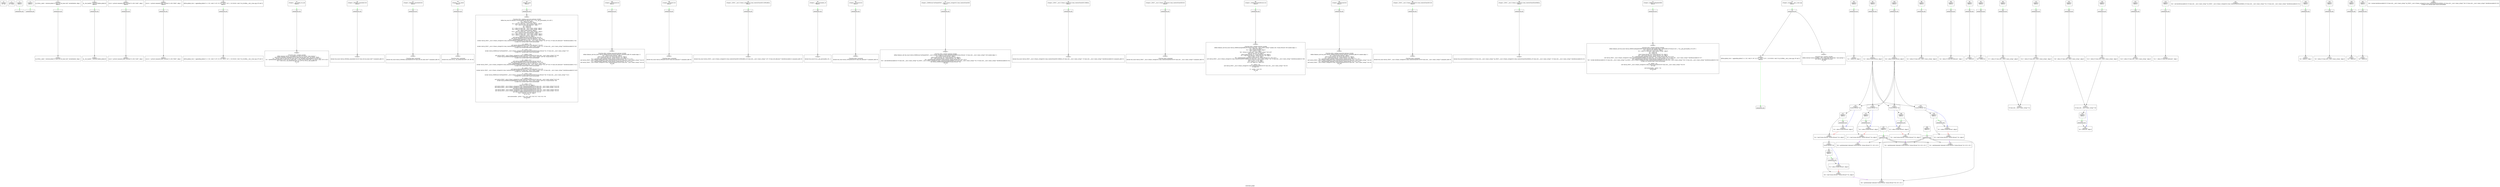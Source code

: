 digraph "constraint_graph" {
	label="constraint_graph";

	Node0x1e0f6b0 [shape=record,label="{0\n\<Empty\>\ni8* null\n\n}"];
	Node0x1e1d710 [shape=record,label="{1\n\<Empty\>\ni8* undef\n\n}"];
	Node0x1e24f50 [shape=record,label="{2\n\<Empty\>\nOffset:0\n\n}"];
	Node0x1e24f50 -> Node0x1e234b0[color=green];
	Node0x1e234b0 [shape=record,label="{3\nanonymous ptr\n}"];
	Node0x1e1e410 [shape=record,label="{4\n\<Empty\>\nOffset:0\n\n}"];
	Node0x1e1e410 -> Node0x1e25ee0[color=green];
	Node0x1e25ee0 [shape=record,label="{5\nanonymous ptr\n}"];
	Node0x1e194e0 [shape=record,label="{6\n\<Empty\>\n@_ZStL8__ioinit = internal global %\"class.std::ios_base::Init\" zeroinitializer, align 1\nOffset:0\n\n}"];
	Node0x1e194e0 -> Node0x1e1f390[color=green];
	Node0x1e1f390 [shape=record,label="{7\nanonymous ptr\n}"];
	Node0x1e1f390 -> Node0x1e0e620;
	Node0x1e0e620 [shape=record,label="{8\n\<Empty\>\n@_ZStL8__ioinit = internal global %\"class.std::ios_base::Init\" zeroinitializer, align 1\n\n}"];
	Node0x1e19690 [shape=record,label="{9\n\<Empty\>\n@__dso_handle = external hidden global i8\nOffset:0\n\n}"];
	Node0x1e19690 -> Node0x1e0e9f0[color=green];
	Node0x1e0e9f0 [shape=record,label="{10\nanonymous ptr\n}"];
	Node0x1e0e9f0 -> Node0x1e2c3e0;
	Node0x1e2c3e0 [shape=record,label="{11\n\<Empty\>\n@__dso_handle = external hidden global i8\n\n}"];
	Node0x1e1f550 [shape=record,label="{12\n\<Empty\>\n@.str = private unnamed_addr constant [2 x i8] c\"A\\00\", align 1\nOffset:0\n\n}"];
	Node0x1e1f550 -> Node0x1e2d9d0[color=green];
	Node0x1e2d9d0 [shape=record,label="{13\nanonymous ptr\n}"];
	Node0x1e2d9d0 -> Node0x1e2dfb0;
	Node0x1e2dfb0 [shape=record,label="{14\n\<Empty\>\n@.str = private unnamed_addr constant [2 x i8] c\"A\\00\", align 1\n\n}"];
	Node0x1e2e590 [shape=record,label="{15\n\<Empty\>\n@.str.1 = private unnamed_addr constant [2 x i8] c\"B\\00\", align 1\nOffset:0\n\n}"];
	Node0x1e2e590 -> Node0x1e2e740[color=green];
	Node0x1e2e740 [shape=record,label="{16\nanonymous ptr\n}"];
	Node0x1e2e740 -> Node0x1e2f9a0;
	Node0x1e2f9a0 [shape=record,label="{17\n\<Empty\>\n@.str.1 = private unnamed_addr constant [2 x i8] c\"B\\00\", align 1\n\n}"];
	Node0x1e2ff80 [shape=record,label="{18\n\<Empty\>\n@llvm.global_ctors = appending global [1 x \{ i32, void ()*, i8* \}] [\{ i32, void ()*, i8* \} \{ i32 65535, void ()* @_GLOBAL__sub_I_class.cpp, i8* null \}]\nOffset:0\n\n}"];
	Node0x1e2ff80 -> Node0x1e30130[color=green];
	Node0x1e30130 [shape=record,label="{19\nanonymous ptr\n}"];
	Node0x1e30130 -> Node0x1e30710;
	Node0x1e30710 [shape=record,label="{20\n\<Empty\>\n@llvm.global_ctors = appending global [1 x \{ i32, void ()*, i8* \}] [\{ i32, void ()*, i8* \} \{ i32 65535, void ()* @_GLOBAL__sub_I_class.cpp, i8* null \}]\n\n}"];
	Node0x1e30cf0 [shape=record,label="{21\n\<Empty\>__cxx_global_var_init\nOffset:0\n\n}"];
	Node0x1e30cf0 -> Node0x1e30ea0[color=green];
	Node0x1e30ea0 [shape=record,label="{22\nanonymous ptr\n}"];
	Node0x1e30ea0 -> Node0x1e31480;
	Node0x1e31480 [shape=record,label="{23\n\<Empty\>\n\n; Function Attrs: noinline uwtable\ndefine internal void @__cxx_global_var_init() #0 section \".text.startup\" \{\n  call void @_ZNSt8ios_base4InitC1Ev(%\"class.std::ios_base::Init\"* @_ZStL8__ioinit)\n  %1 = bitcast void (%\"class.std::ios_base::Init\"*)* @_ZNSt8ios_base4InitD1Ev to void (i8*)*\n  %2 = getelementptr inbounds %\"class.std::ios_base::Init\", %\"class.std::ios_base::Init\"* @_ZStL8__ioinit, i32 0, i32 0\n  %3 = call i32 @__cxa_atexit(void (i8*)* %1, i8* %2, i8* @__dso_handle) #3\n  ret void\n\}\n\n\n}"];
	Node0x1e31a60 [shape=record,label="{24\n\<Empty\>_ZNSt8ios_base4InitC1Ev\nOffset:0\n\n}"];
	Node0x1e31a60 -> Node0x1e31c10[color=green];
	Node0x1e31c10 [shape=record,label="{25\nanonymous ptr\n}"];
	Node0x1e31c10 -> Node0x1e321f0;
	Node0x1e321f0 [shape=record,label="{26\n\<Empty\>\n\ndeclare dso_local void @_ZNSt8ios_base4InitC1Ev(%\"class.std::ios_base::Init\"*) unnamed_addr #1\n\n\n}"];
	Node0x1e327d0 [shape=record,label="{27\n\<Empty\>_ZNSt8ios_base4InitD1Ev\nOffset:0\n\n}"];
	Node0x1e327d0 -> Node0x1e32980[color=green];
	Node0x1e32980 [shape=record,label="{28\nanonymous ptr\n}"];
	Node0x1e32980 -> Node0x1e32f60;
	Node0x1e32f60 [shape=record,label="{29\n\<Empty\>\n\n; Function Attrs: nounwind\ndeclare dso_local void @_ZNSt8ios_base4InitD1Ev(%\"class.std::ios_base::Init\"*) unnamed_addr #2\n\n\n}"];
	Node0x1e33540 [shape=record,label="{30\n\<Empty\>__cxa_atexit\nOffset:0\n\n}"];
	Node0x1e33540 -> Node0x1e336f0[color=green];
	Node0x1e336f0 [shape=record,label="{31\nanonymous ptr\n}"];
	Node0x1e336f0 -> Node0x1e33f70;
	Node0x1e33f70 [shape=record,label="{32\n\<Empty\>\n\n; Function Attrs: nounwind\ndeclare dso_local i32 @__cxa_atexit(void (i8*)*, i8*, i8*) #3\n\n\n}"];
	Node0x1e2b5d0 [shape=record,label="{33\n\<Empty\>main\nOffset:0\n\n}"];
	Node0x1e2b5d0 -> Node0x1e2b780[color=green];
	Node0x1e2b780 [shape=record,label="{34\nanonymous ptr\n}"];
	Node0x1e2b780 -> Node0x1e36a40;
	Node0x1e36a40 [shape=record,label="{35\n\<Empty\>\n\n; Function Attrs: noinline norecurse optnone uwtable\ndefine dso_local i32 @main() #4 personality i8* bitcast (i32 (...)* @__gxx_personality_v0 to i8*) \{\n  %1 = alloca i32, align 4\n  %2 = alloca %class.Person, align 8\n  %3 = alloca %\"class.std::__cxx11::basic_string\", align 8\n  %4 = alloca %\"class.std::allocator\", align 1\n  %5 = alloca i8*\n  %6 = alloca i32\n  %7 = alloca %\"class.std::__cxx11::basic_string\", align 8\n  %8 = alloca %\"class.std::__cxx11::basic_string\", align 8\n  %9 = alloca %class.Person, align 8\n  %10 = alloca %\"class.std::__cxx11::basic_string\", align 8\n  %11 = alloca %\"class.std::allocator\", align 1\n  %12 = alloca %\"class.std::__cxx11::basic_string\", align 8\n  %13 = alloca %\"class.std::__cxx11::basic_string\", align 8\n  store i32 0, i32* %1, align 4\n  call void @_ZN6PersonC2Ev(%class.Person* %2) #3\n  call void @_ZNSaIcEC1Ev(%\"class.std::allocator\"* %4) #3\n  %14 = getelementptr inbounds [2 x i8], [2 x i8]* @.str, i64 0, i64 0\n  invoke void @_ZNSt7__cxx1112basic_stringIcSt11char_traitsIcESaIcEEC1EPKcRKS3_(%\"class.std::__cxx11::basic_string\"* %3, i8* %14, %\"class.std::allocator\"* dereferenceable(1) %4)\n          to label %15 unwind label %aser.unreachable\n\n15:                                               ; preds = %0\n  call void @_ZNSaIcED1Ev(%\"class.std::allocator\"* %4) #3\n  invoke void @_ZNSt7__cxx1112basic_stringIcSt11char_traitsIcESaIcEEC1ERKS4_(%\"class.std::__cxx11::basic_string\"* %7, %\"class.std::__cxx11::basic_string\"* dereferenceable(32) %3)\n          to label %16 unwind label %aser.unreachable\n\n16:                                               ; preds = %15\n  invoke void @_ZN6Person7setNameENSt7__cxx1112basic_stringIcSt11char_traitsIcESaIcEEE(%class.Person* %2, %\"class.std::__cxx11::basic_string\"* %7)\n          to label %17 unwind label %aser.unreachable\n\n17:                                               ; preds = %16\n  call void @_ZNSt7__cxx1112basic_stringIcSt11char_traitsIcESaIcEED1Ev(%\"class.std::__cxx11::basic_string\"* %7) #3\n  invoke void @_ZN6Person5getIDB5cxx11Ev(%\"class.std::__cxx11::basic_string\"* sret %8, %class.Person* %2)\n          to label %18 unwind label %aser.unreachable\n\n18:                                               ; preds = %17\n  call void @_ZN6PersonC2Ev(%class.Person* %9) #3\n  call void @_ZNSaIcEC1Ev(%\"class.std::allocator\"* %11) #3\n  %19 = getelementptr inbounds [2 x i8], [2 x i8]* @.str.1, i64 0, i64 0\n  invoke void @_ZNSt7__cxx1112basic_stringIcSt11char_traitsIcESaIcEEC1EPKcRKS3_(%\"class.std::__cxx11::basic_string\"* %10, i8* %19, %\"class.std::allocator\"* dereferenceable(1) %11)\n          to label %20 unwind label %aser.unreachable\n\n20:                                               ; preds = %18\n  call void @_ZNSaIcED1Ev(%\"class.std::allocator\"* %11) #3\n  invoke void @_ZNSt7__cxx1112basic_stringIcSt11char_traitsIcESaIcEEC1ERKS4_(%\"class.std::__cxx11::basic_string\"* %12, %\"class.std::__cxx11::basic_string\"* dereferenceable(32) %10)\n          to label %21 unwind label %aser.unreachable\n\n21:                                               ; preds = %20\n  invoke void @_ZN6Person7setNameENSt7__cxx1112basic_stringIcSt11char_traitsIcESaIcEEE(%class.Person* %9, %\"class.std::__cxx11::basic_string\"* %12)\n          to label %22 unwind label %aser.unreachable\n\n22:                                               ; preds = %21\n  call void @_ZNSt7__cxx1112basic_stringIcSt11char_traitsIcESaIcEED1Ev(%\"class.std::__cxx11::basic_string\"* %12) #3\n  invoke void @_ZN6Person5getIDB5cxx11Ev(%\"class.std::__cxx11::basic_string\"* sret %13, %class.Person* %9)\n          to label %23 unwind label %aser.unreachable\n\n23:                                               ; preds = %22\n  store i32 0, i32* %1, align 4\n  call void @_ZNSt7__cxx1112basic_stringIcSt11char_traitsIcESaIcEED1Ev(%\"class.std::__cxx11::basic_string\"* %13) #3\n  call void @_ZNSt7__cxx1112basic_stringIcSt11char_traitsIcESaIcEED1Ev(%\"class.std::__cxx11::basic_string\"* %10) #3\n  call void @_ZN6PersonD2Ev(%class.Person* %9) #3\n  call void @_ZNSt7__cxx1112basic_stringIcSt11char_traitsIcESaIcEED1Ev(%\"class.std::__cxx11::basic_string\"* %8) #3\n  call void @_ZNSt7__cxx1112basic_stringIcSt11char_traitsIcESaIcEED1Ev(%\"class.std::__cxx11::basic_string\"* %3) #3\n  call void @_ZN6PersonD2Ev(%class.Person* %2) #3\n  %24 = load i32, i32* %1, align 4\n  ret i32 %24\n\naser.unreachable:                                 ; preds = %22, %21, %20, %18, %17, %16, %15, %0\n  unreachable\n\}\n\n\n}"];
	Node0x1e37020 [shape=record,label="{36\n\<Empty\>_ZN6PersonC2Ev\nOffset:0\n\n}"];
	Node0x1e37020 -> Node0x1e371d0[color=green];
	Node0x1e371d0 [shape=record,label="{37\nanonymous ptr\n}"];
	Node0x1e371d0 -> Node0x1e377b0;
	Node0x1e377b0 [shape=record,label="{38\n\<Empty\>\n\n; Function Attrs: noinline nounwind optnone uwtable\ndefine linkonce_odr dso_local void @_ZN6PersonC2Ev(%class.Person*) unnamed_addr #5 comdat align 2 \{\n  %2 = alloca %class.Person*, align 8\n  store %class.Person* %0, %class.Person** %2, align 8\n  %3 = load %class.Person*, %class.Person** %2, align 8\n  %4 = getelementptr inbounds %class.Person, %class.Person* %3, i32 0, i32 0\n  call void @_ZNSt7__cxx1112basic_stringIcSt11char_traitsIcESaIcEEC1Ev(%\"class.std::__cxx11::basic_string\"* %4) #3\n  %5 = getelementptr inbounds %class.Person, %class.Person* %3, i32 0, i32 1\n  call void @_ZNSt7__cxx1112basic_stringIcSt11char_traitsIcESaIcEEC1Ev(%\"class.std::__cxx11::basic_string\"* %5) #3\n  ret void\n\}\n\n\n}"];
	Node0x1e37d90 [shape=record,label="{39\n\<Empty\>_ZNSaIcEC1Ev\nOffset:0\n\n}"];
	Node0x1e37d90 -> Node0x1e37f40[color=green];
	Node0x1e37f40 [shape=record,label="{40\nanonymous ptr\n}"];
	Node0x1e37f40 -> Node0x1e38520;
	Node0x1e38520 [shape=record,label="{41\n\<Empty\>\n\n; Function Attrs: nounwind\ndeclare dso_local void @_ZNSaIcEC1Ev(%\"class.std::allocator\"*) unnamed_addr #2\n\n\n}"];
	Node0x1e38b00 [shape=record,label="{42\n\<Empty\>_ZNSt7__cxx1112basic_stringIcSt11char_traitsIcESaIcEEC1EPKcRKS3_\nOffset:0\n\n}"];
	Node0x1e38b00 -> Node0x1e38cb0[color=green];
	Node0x1e38cb0 [shape=record,label="{43\nanonymous ptr\n}"];
	Node0x1e38cb0 -> Node0x1e39290;
	Node0x1e39290 [shape=record,label="{44\n\<Empty\>\n\ndeclare dso_local void @_ZNSt7__cxx1112basic_stringIcSt11char_traitsIcESaIcEEC1EPKcRKS3_(%\"class.std::__cxx11::basic_string\"*, i8*, %\"class.std::allocator\"* dereferenceable(1)) unnamed_addr #1\n\n\n}"];
	Node0x1e39870 [shape=record,label="{45\n\<Empty\>__gxx_personality_v0\nOffset:0\n\n}"];
	Node0x1e39870 -> Node0x1e39a20[color=green];
	Node0x1e39a20 [shape=record,label="{46\nanonymous ptr\n}"];
	Node0x1e39a20 -> Node0x1e3a000;
	Node0x1e3a000 [shape=record,label="{47\n\<Empty\>\n\ndeclare dso_local i32 @__gxx_personality_v0(...)\n\n\n}"];
	Node0x1e3a5e0 [shape=record,label="{48\n\<Empty\>_ZNSaIcED1Ev\nOffset:0\n\n}"];
	Node0x1e3a5e0 -> Node0x1e3a790[color=green];
	Node0x1e3a790 [shape=record,label="{49\nanonymous ptr\n}"];
	Node0x1e3a790 -> Node0x1e3ad70;
	Node0x1e3ad70 [shape=record,label="{50\n\<Empty\>\n\n; Function Attrs: nounwind\ndeclare dso_local void @_ZNSaIcED1Ev(%\"class.std::allocator\"*) unnamed_addr #2\n\n\n}"];
	Node0x1e3b350 [shape=record,label="{51\n\<Empty\>_ZN6Person7setNameENSt7__cxx1112basic_stringIcSt11char_traitsIcESaIcEEE\nOffset:0\n\n}"];
	Node0x1e3b350 -> Node0x1e3b500[color=green];
	Node0x1e3b500 [shape=record,label="{52\nanonymous ptr\n}"];
	Node0x1e3b500 -> Node0x1e3bae0;
	Node0x1e3bae0 [shape=record,label="{53\n\<Empty\>\n\n; Function Attrs: noinline optnone uwtable\ndefine linkonce_odr dso_local void @_ZN6Person7setNameENSt7__cxx1112basic_stringIcSt11char_traitsIcESaIcEEE(%class.Person*, %\"class.std::__cxx11::basic_string\"*) #6 comdat align 2 \{\n  %3 = alloca %class.Person*, align 8\n  store %class.Person* %0, %class.Person** %3, align 8\n  %4 = load %class.Person*, %class.Person** %3, align 8\n  %5 = getelementptr inbounds %class.Person, %class.Person* %4, i32 0, i32 0\n  %6 = call dereferenceable(32) %\"class.std::__cxx11::basic_string\"* @_ZNSt7__cxx1112basic_stringIcSt11char_traitsIcESaIcEEaSERKS4_(%\"class.std::__cxx11::basic_string\"* %5, %\"class.std::__cxx11::basic_string\"* dereferenceable(32) %1)\n  call void @_ZN6Person8updateIDEv(%class.Person* %4)\n  ret void\n\}\n\n\n}"];
	Node0x1e3c0c0 [shape=record,label="{54\n\<Empty\>_ZNSt7__cxx1112basic_stringIcSt11char_traitsIcESaIcEEC1ERKS4_\nOffset:0\n\n}"];
	Node0x1e3c0c0 -> Node0x1e3c270[color=green];
	Node0x1e3c270 [shape=record,label="{55\nanonymous ptr\n}"];
	Node0x1e3c270 -> Node0x1e3caf0;
	Node0x1e3caf0 [shape=record,label="{56\n\<Empty\>\n\ndeclare dso_local void @_ZNSt7__cxx1112basic_stringIcSt11char_traitsIcESaIcEEC1ERKS4_(%\"class.std::__cxx11::basic_string\"*, %\"class.std::__cxx11::basic_string\"* dereferenceable(32)) unnamed_addr #1\n\n\n}"];
	Node0x1e3d0d0 [shape=record,label="{57\n\<Empty\>_ZNSt7__cxx1112basic_stringIcSt11char_traitsIcESaIcEED1Ev\nOffset:0\n\n}"];
	Node0x1e3d0d0 -> Node0x1e3d280[color=green];
	Node0x1e3d280 [shape=record,label="{58\nanonymous ptr\n}"];
	Node0x1e3d280 -> Node0x1e3db00;
	Node0x1e3db00 [shape=record,label="{59\n\<Empty\>\n\n; Function Attrs: nounwind\ndeclare dso_local void @_ZNSt7__cxx1112basic_stringIcSt11char_traitsIcESaIcEED1Ev(%\"class.std::__cxx11::basic_string\"*) unnamed_addr #2\n\n\n}"];
	Node0x1e3e0e0 [shape=record,label="{60\n\<Empty\>_ZN6Person5getIDB5cxx11Ev\nOffset:0\n\n}"];
	Node0x1e3e0e0 -> Node0x1e3e290[color=green];
	Node0x1e3e290 [shape=record,label="{61\nanonymous ptr\n}"];
	Node0x1e3e290 -> Node0x1e3eb10;
	Node0x1e3eb10 [shape=record,label="{62\n\<Empty\>\n\n; Function Attrs: noinline optnone uwtable\ndefine linkonce_odr dso_local void @_ZN6Person5getIDB5cxx11Ev(%\"class.std::__cxx11::basic_string\"* noalias sret, %class.Person*) #6 comdat align 2 \{\n  %3 = alloca i8*, align 8\n  %4 = alloca %class.Person*, align 8\n  %5 = alloca i1, align 1\n  %6 = bitcast %\"class.std::__cxx11::basic_string\"* %0 to i8*\n  store i8* %6, i8** %3, align 8\n  store %class.Person* %1, %class.Person** %4, align 8\n  %7 = load %class.Person*, %class.Person** %4, align 8\n  store i1 false, i1* %5, align 1\n  %8 = getelementptr inbounds %class.Person, %class.Person* %7, i32 0, i32 1\n  call void @_ZNSt7__cxx1112basic_stringIcSt11char_traitsIcESaIcEEC1ERKS4_(%\"class.std::__cxx11::basic_string\"* %0, %\"class.std::__cxx11::basic_string\"* dereferenceable(32) %8)\n  store i1 true, i1* %5, align 1\n  %9 = load i1, i1* %5, align 1\n  br i1 %9, label %11, label %10\n\n10:                                               ; preds = %2\n  call void @_ZNSt7__cxx1112basic_stringIcSt11char_traitsIcESaIcEED1Ev(%\"class.std::__cxx11::basic_string\"* %0) #3\n  br label %11\n\n11:                                               ; preds = %10, %2\n  ret void\n\}\n\n\n}"];
	Node0x1e3f0f0 [shape=record,label="{63\n\<Empty\>_ZN6PersonD2Ev\nOffset:0\n\n}"];
	Node0x1e3f0f0 -> Node0x1e3f2a0[color=green];
	Node0x1e3f2a0 [shape=record,label="{64\nanonymous ptr\n}"];
	Node0x1e3f2a0 -> Node0x1e19c60;
	Node0x1e19c60 [shape=record,label="{65\n\<Empty\>\n\n; Function Attrs: noinline nounwind optnone uwtable\ndefine linkonce_odr dso_local void @_ZN6PersonD2Ev(%class.Person*) unnamed_addr #5 comdat align 2 \{\n  %2 = alloca %class.Person*, align 8\n  store %class.Person* %0, %class.Person** %2, align 8\n  %3 = load %class.Person*, %class.Person** %2, align 8\n  %4 = getelementptr inbounds %class.Person, %class.Person* %3, i32 0, i32 1\n  call void @_ZNSt7__cxx1112basic_stringIcSt11char_traitsIcESaIcEED1Ev(%\"class.std::__cxx11::basic_string\"* %4) #3\n  %5 = getelementptr inbounds %class.Person, %class.Person* %3, i32 0, i32 0\n  call void @_ZNSt7__cxx1112basic_stringIcSt11char_traitsIcESaIcEED1Ev(%\"class.std::__cxx11::basic_string\"* %5) #3\n  ret void\n\}\n\n\n}"];
	Node0x1e3d860 [shape=record,label="{66\n\<Empty\>_ZNSt7__cxx1112basic_stringIcSt11char_traitsIcESaIcEEC1Ev\nOffset:0\n\n}"];
	Node0x1e3d860 -> Node0x1e3e870[color=green];
	Node0x1e3e870 [shape=record,label="{67\nanonymous ptr\n}"];
	Node0x1e3e870 -> Node0x1e34790;
	Node0x1e34790 [shape=record,label="{68\n\<Empty\>\n\n; Function Attrs: nounwind\ndeclare dso_local void @_ZNSt7__cxx1112basic_stringIcSt11char_traitsIcESaIcEEC1Ev(%\"class.std::__cxx11::basic_string\"*) unnamed_addr #2\n\n\n}"];
	Node0x1e2f130 [shape=record,label="{69\n\<Empty\>_ZNSt7__cxx1112basic_stringIcSt11char_traitsIcESaIcEEaSERKS4_\nOffset:0\n\n}"];
	Node0x1e2f130 -> Node0x1e2f2e0[color=green];
	Node0x1e2f2e0 [shape=record,label="{70\nanonymous ptr\n}"];
	Node0x1e2f2e0 -> Node0x1e35ff0;
	Node0x1e35ff0 [shape=record,label="{71\n\<Empty\>\n\ndeclare dso_local dereferenceable(32) %\"class.std::__cxx11::basic_string\"* @_ZNSt7__cxx1112basic_stringIcSt11char_traitsIcESaIcEEaSERKS4_(%\"class.std::__cxx11::basic_string\"*, %\"class.std::__cxx11::basic_string\"* dereferenceable(32)) #1\n\n\n}"];
	Node0x1e365d0 [shape=record,label="{72\n\<Empty\>_ZN6Person8updateIDEv\nOffset:0\n\n}"];
	Node0x1e365d0 -> Node0x1e34950[color=green];
	Node0x1e34950 [shape=record,label="{73\nanonymous ptr\n}"];
	Node0x1e34950 -> Node0x1e43fb0;
	Node0x1e43fb0 [shape=record,label="{74\n\<Empty\>\n\n; Function Attrs: noinline optnone uwtable\ndefine linkonce_odr dso_local void @_ZN6Person8updateIDEv(%class.Person*) #6 comdat align 2 personality i8* bitcast (i32 (...)* @__gxx_personality_v0 to i8*) \{\n  %2 = alloca %class.Person*, align 8\n  %3 = alloca %\"class.std::__cxx11::basic_string\", align 8\n  %4 = alloca i8*\n  %5 = alloca i32\n  store %class.Person* %0, %class.Person** %2, align 8\n  %6 = load %class.Person*, %class.Person** %2, align 8\n  %7 = getelementptr inbounds %class.Person, %class.Person* %6, i32 0, i32 0\n  call void @_ZNSt7__cxx1112basic_stringIcSt11char_traitsIcESaIcEEC1ERKS4_(%\"class.std::__cxx11::basic_string\"* %3, %\"class.std::__cxx11::basic_string\"* dereferenceable(32) %7)\n  %8 = getelementptr inbounds %class.Person, %class.Person* %6, i32 0, i32 1\n  %9 = invoke dereferenceable(32) %\"class.std::__cxx11::basic_string\"* @_ZNSt7__cxx1112basic_stringIcSt11char_traitsIcESaIcEEaSERKS4_(%\"class.std::__cxx11::basic_string\"* %8, %\"class.std::__cxx11::basic_string\"* dereferenceable(32) %3)\n          to label %10 unwind label %aser.unreachable\n\n10:                                               ; preds = %1\n  call void @_ZNSt7__cxx1112basic_stringIcSt11char_traitsIcESaIcEED1Ev(%\"class.std::__cxx11::basic_string\"* %3) #3\n  ret void\n\naser.unreachable:                                 ; preds = %1\n  unreachable\n\}\n\n\n}"];
	Node0x1e44590 [shape=record,label="{75\n\<Empty\>_GLOBAL__sub_I_class.cpp\nOffset:0\n\n}"];
	Node0x1e44590 -> Node0x1e44740[color=green];
	Node0x1e44740 [shape=record,label="{76\nanonymous ptr\n}"];
	Node0x1e44740 -> Node0x1e45300;
	Node0x1e44740 -> Node0x1e44d20;
	Node0x1e44d20 [shape=record,label="{77\n\<Empty\>\n\n; Function Attrs: noinline uwtable\ndefine internal void @_GLOBAL__sub_I_class.cpp() #0 section \".text.startup\" \{\n  call void @__cxx_global_var_init()\n  ret void\n\}\n\n\n}"];
	Node0x1e45300 [shape=record,label="{78\n\<Empty\>\n@llvm.global_ctors = appending global [1 x \{ i32, void ()*, i8* \}] [\{ i32, void ()*, i8* \} \{ i32 65535, void ()* @_GLOBAL__sub_I_class.cpp, i8* null \}]\nOffset:8\n\n}"];
	Node0x1e45300 -> Node0x1e454b0[color=green];
	Node0x1e454b0 [shape=record,label="{79\nanonymous ptr\n}"];
	Node0x1e462b0 [shape=record,label="{80\n\<Empty\>\nOffset:0\n\n}"];
	Node0x1e462b0 -> Node0x1e46460[color=green];
	Node0x1e46460 [shape=record,label="{81\nanonymous ptr\n}"];
	Node0x1e46460 -> Node0x1e46a40;
	Node0x1e46a40 [shape=record,label="{82\n\<Empty\>\n  %1 = alloca i32, align 4\n\n}"];
	Node0x1e47020 [shape=record,label="{83\n\<Empty\>\nOffset:0\n\n}"];
	Node0x1e47020 -> Node0x1e471d0[color=green];
	Node0x1e471d0 [shape=record,label="{84\nanonymous ptr\n}"];
	Node0x1e471d0 -> Node0x1e47a50;
	Node0x1e47a50 [shape=record,label="{85\n\<Empty\>\n  %2 = alloca %class.Person, align 8\n\n}"];
	Node0x1e47a50 -> Node0x1e55aa0;
	Node0x1e47a50 -> Node0x1e3fb10;
	Node0x1e47a50 -> Node0x1e534d0;
	Node0x1e47a50 -> Node0x1e601b0;
	Node0x1e48030 [shape=record,label="{86\n\<Empty\>\nOffset:0\n\n}"];
	Node0x1e48030 -> Node0x1e481e0[color=green];
	Node0x1e481e0 [shape=record,label="{87\nanonymous ptr\n}"];
	Node0x1e481e0 -> Node0x1e48a60;
	Node0x1e48a60 [shape=record,label="{88\n\<Empty\>\n  %3 = alloca %\"class.std::__cxx11::basic_string\", align 8\n\n}"];
	Node0x1e49040 [shape=record,label="{89\n\<Empty\>\nOffset:0\n\n}"];
	Node0x1e49040 -> Node0x1e491f0[color=green];
	Node0x1e491f0 [shape=record,label="{90\nanonymous ptr\n}"];
	Node0x1e491f0 -> Node0x1e49c50;
	Node0x1e49c50 [shape=record,label="{91\n\<Empty\>\n  %4 = alloca %\"class.std::allocator\", align 1\n\n}"];
	Node0x1e4a230 [shape=record,label="{92\n\<Empty\>\nOffset:0\n\n}"];
	Node0x1e4a230 -> Node0x1e4a3e0[color=green];
	Node0x1e4a3e0 [shape=record,label="{93\nanonymous ptr\n}"];
	Node0x1e4a3e0 -> Node0x1e4ac60;
	Node0x1e4ac60 [shape=record,label="{94\n\<Empty\>\n  %5 = alloca i8*\n\n}"];
	Node0x1e4b240 [shape=record,label="{95\n\<Empty\>\nOffset:0\n\n}"];
	Node0x1e4b240 -> Node0x1e4b3f0[color=green];
	Node0x1e4b3f0 [shape=record,label="{96\nanonymous ptr\n}"];
	Node0x1e4b3f0 -> Node0x1e4bc70;
	Node0x1e4bc70 [shape=record,label="{97\n\<Empty\>\n  %6 = alloca i32\n\n}"];
	Node0x1e4c250 [shape=record,label="{98\n\<Empty\>\nOffset:0\n\n}"];
	Node0x1e4c250 -> Node0x1e4c400[color=green];
	Node0x1e4c400 [shape=record,label="{99\nanonymous ptr\n}"];
	Node0x1e4c400 -> Node0x1e4cc80;
	Node0x1e4cc80 [shape=record,label="{100\n\<Empty\>\n  %7 = alloca %\"class.std::__cxx11::basic_string\", align 8\n\n}"];
	Node0x1e4cc80 -> Node0x1e55c60;
	Node0x1e4d260 [shape=record,label="{101\n\<Empty\>\nOffset:0\n\n}"];
	Node0x1e4d260 -> Node0x1e4d410[color=green];
	Node0x1e4d410 [shape=record,label="{102\nanonymous ptr\n}"];
	Node0x1e4d410 -> Node0x1e4dc90;
	Node0x1e4dc90 [shape=record,label="{103\n\<Empty\>\n  %8 = alloca %\"class.std::__cxx11::basic_string\", align 8\n\n}"];
	Node0x1e4dc90 -> Node0x1e3f920;
	Node0x1e4e270 [shape=record,label="{104\n\<Empty\>\nOffset:0\n\n}"];
	Node0x1e4e270 -> Node0x1e4e420[color=green];
	Node0x1e4e420 [shape=record,label="{105\nanonymous ptr\n}"];
	Node0x1e4e420 -> Node0x1e4eca0;
	Node0x1e4eca0 [shape=record,label="{106\n\<Empty\>\n  %9 = alloca %class.Person, align 8\n\n}"];
	Node0x1e4eca0 -> Node0x1e55aa0;
	Node0x1e4eca0 -> Node0x1e3fb10;
	Node0x1e4eca0 -> Node0x1e534d0;
	Node0x1e4eca0 -> Node0x1e601b0;
	Node0x1e4f280 [shape=record,label="{107\n\<Empty\>\nOffset:0\n\n}"];
	Node0x1e4f280 -> Node0x1e4f430[color=green];
	Node0x1e4f430 [shape=record,label="{108\nanonymous ptr\n}"];
	Node0x1e4f430 -> Node0x1e4fcb0;
	Node0x1e4fcb0 [shape=record,label="{109\n\<Empty\>\n  %10 = alloca %\"class.std::__cxx11::basic_string\", align 8\n\n}"];
	Node0x1e50290 [shape=record,label="{110\n\<Empty\>\nOffset:0\n\n}"];
	Node0x1e50290 -> Node0x1e50440[color=green];
	Node0x1e50440 [shape=record,label="{111\nanonymous ptr\n}"];
	Node0x1e50440 -> Node0x1e50cc0;
	Node0x1e50cc0 [shape=record,label="{112\n\<Empty\>\n  %11 = alloca %\"class.std::allocator\", align 1\n\n}"];
	Node0x1e512a0 [shape=record,label="{113\n\<Empty\>\nOffset:0\n\n}"];
	Node0x1e512a0 -> Node0x1e51450[color=green];
	Node0x1e51450 [shape=record,label="{114\nanonymous ptr\n}"];
	Node0x1e51450 -> Node0x1e51cd0;
	Node0x1e51cd0 [shape=record,label="{115\n\<Empty\>\n  %12 = alloca %\"class.std::__cxx11::basic_string\", align 8\n\n}"];
	Node0x1e51cd0 -> Node0x1e55c60;
	Node0x1e522b0 [shape=record,label="{116\n\<Empty\>\nOffset:0\n\n}"];
	Node0x1e522b0 -> Node0x1e52460[color=green];
	Node0x1e52460 [shape=record,label="{117\nanonymous ptr\n}"];
	Node0x1e52460 -> Node0x1e52ce0;
	Node0x1e52ce0 [shape=record,label="{118\n\<Empty\>\n  %13 = alloca %\"class.std::__cxx11::basic_string\", align 8\n\n}"];
	Node0x1e52ce0 -> Node0x1e3f920;
	Node0x1e534d0 [shape=record,label="{119\n\<Empty\>\n%class.Person* %0\n\n}"];
	Node0x1e534d0 -> Node0x1e53690;
	Node0x1e534d0 -> Node0x1e540c0[color=blue];
	Node0x1e53690 [shape=record,label="{120\n\<Empty\>\nOffset:0\n\n}"];
	Node0x1e53690 -> Node0x1e53840[color=green];
	Node0x1e53690 -> Node0x1e54ac0;
	Node0x1e53840 [shape=record,label="{121\nanonymous ptr\n}"];
	Node0x1e53840 -> Node0x1e540c0;
	Node0x1e540c0 [shape=record,label="{122\n\<Empty\>\n  %2 = alloca %class.Person*, align 8\n\n}"];
	Node0x1e540c0 -> Node0x1e54ac0[color=red];
	Node0x1e54ac0 [shape=record,label="{123\n\<Empty\>\n  %3 = load %class.Person*, %class.Person** %2, align 8\n\n}"];
	Node0x1e54ac0 -> Node0x1e550a0[color=purple];
	Node0x1e550a0 [shape=record,label="{124\n\<Empty\>\n  %5 = getelementptr inbounds %class.Person, %class.Person* %3, i32 0, i32 1\n\n}"];
	Node0x1e55aa0 [shape=record,label="{125\n\<Empty\>\n%class.Person* %0\n\n}"];
	Node0x1e55aa0 -> Node0x1e55e20;
	Node0x1e55aa0 -> Node0x1e497d0[color=blue];
	Node0x1e55c60 [shape=record,label="{126\n\<Empty\>\n%\"class.std::__cxx11::basic_string\"* %1\n\n}"];
	Node0x1e55e20 [shape=record,label="{127\n\<Empty\>\nOffset:0\n\n}"];
	Node0x1e55e20 -> Node0x1e55fd0[color=green];
	Node0x1e55e20 -> Node0x1e4ea00;
	Node0x1e55fd0 [shape=record,label="{128\nanonymous ptr\n}"];
	Node0x1e55fd0 -> Node0x1e497d0;
	Node0x1e497d0 [shape=record,label="{129\n\<Empty\>\n  %3 = alloca %class.Person*, align 8\n\n}"];
	Node0x1e497d0 -> Node0x1e4ea00[color=red];
	Node0x1e4ea00 [shape=record,label="{130\n\<Empty\>\n  %4 = load %class.Person*, %class.Person** %3, align 8\n\n}"];
	Node0x1e4ea00 -> Node0x1e626d0;
	Node0x1e51a30 [shape=record,label="{131\n\<Empty\>\n  %6 = call dereferenceable(32) %\"class.std::__cxx11::basic_string\"* @_ZNSt7__cxx1112basic_stringIcSt11char_traitsIcESaIcEEaSERKS4_(%\"class.std::__cxx11::basic_string\"* %5, %\"class.std::__cxx11::basic_string\"* dereferenceable(32) %1)\n\n}"];
	Node0x1e3f920 [shape=record,label="{132\n\<Empty\>\n%\"class.std::__cxx11::basic_string\"* %0\n\n}"];
	Node0x1e3f920 -> Node0x1e3fcd0;
	Node0x1e3f920 -> Node0x1e34b50[color=blue];
	Node0x1e3fb10 [shape=record,label="{133\n\<Empty\>\n%class.Person* %1\n\n}"];
	Node0x1e3fb10 -> Node0x1e35130;
	Node0x1e3fb10 -> Node0x1e358c0[color=blue];
	Node0x1e3fcd0 [shape=record,label="{134\n\<Empty\>\nOffset:0\n\n}"];
	Node0x1e3fcd0 -> Node0x1e3fe80[color=green];
	Node0x1e3fe80 [shape=record,label="{135\nanonymous ptr\n}"];
	Node0x1e3fe80 -> Node0x1e34b50;
	Node0x1e34b50 [shape=record,label="{136\n\<Empty\>\n  %3 = alloca i8*, align 8\n\n}"];
	Node0x1e35130 [shape=record,label="{137\n\<Empty\>\nOffset:0\n\n}"];
	Node0x1e35130 -> Node0x1e352e0[color=green];
	Node0x1e35130 -> Node0x1e42ef0;
	Node0x1e352e0 [shape=record,label="{138\nanonymous ptr\n}"];
	Node0x1e352e0 -> Node0x1e358c0;
	Node0x1e358c0 [shape=record,label="{139\n\<Empty\>\n  %4 = alloca %class.Person*, align 8\n\n}"];
	Node0x1e358c0 -> Node0x1e42ef0[color=red];
	Node0x1e418e0 [shape=record,label="{140\n\<Empty\>\nOffset:0\n\n}"];
	Node0x1e418e0 -> Node0x1e41a90[color=green];
	Node0x1e41a90 [shape=record,label="{141\nanonymous ptr\n}"];
	Node0x1e41a90 -> Node0x1e420a0;
	Node0x1e420a0 [shape=record,label="{142\n\<Empty\>\n  %5 = alloca i1, align 1\n\n}"];
	Node0x1e42ef0 [shape=record,label="{143\n\<Empty\>\n  %7 = load %class.Person*, %class.Person** %4, align 8\n\n}"];
	Node0x1e42ef0 -> Node0x1e43500[color=purple];
	Node0x1e43500 [shape=record,label="{144\n\<Empty\>\n  %8 = getelementptr inbounds %class.Person, %class.Person* %7, i32 0, i32 1\n\n}"];
	Node0x1e601b0 [shape=record,label="{145\n\<Empty\>\n%class.Person* %0\n\n}"];
	Node0x1e601b0 -> Node0x1e60370;
	Node0x1e601b0 -> Node0x1e60b00[color=blue];
	Node0x1e60370 [shape=record,label="{146\n\<Empty\>\nOffset:0\n\n}"];
	Node0x1e60370 -> Node0x1e60520[color=green];
	Node0x1e60370 -> Node0x1e61500;
	Node0x1e60520 [shape=record,label="{147\nanonymous ptr\n}"];
	Node0x1e60520 -> Node0x1e60b00;
	Node0x1e60b00 [shape=record,label="{148\n\<Empty\>\n  %2 = alloca %class.Person*, align 8\n\n}"];
	Node0x1e60b00 -> Node0x1e61500[color=red];
	Node0x1e61500 [shape=record,label="{149\n\<Empty\>\n  %3 = load %class.Person*, %class.Person** %2, align 8\n\n}"];
	Node0x1e61500 -> Node0x1e61ae0[color=purple];
	Node0x1e61ae0 [shape=record,label="{150\n\<Empty\>\n  %4 = getelementptr inbounds %class.Person, %class.Person* %3, i32 0, i32 1\n\n}"];
	Node0x1e626d0 [shape=record,label="{151\n\<Empty\>\n%class.Person* %0\n\n}"];
	Node0x1e626d0 -> Node0x1e62890;
	Node0x1e626d0 -> Node0x1e63020[color=blue];
	Node0x1e62890 [shape=record,label="{152\n\<Empty\>\nOffset:0\n\n}"];
	Node0x1e62890 -> Node0x1e62a40[color=green];
	Node0x1e62890 -> Node0x1e66e40;
	Node0x1e62a40 [shape=record,label="{153\nanonymous ptr\n}"];
	Node0x1e62a40 -> Node0x1e63020;
	Node0x1e63020 [shape=record,label="{154\n\<Empty\>\n  %2 = alloca %class.Person*, align 8\n\n}"];
	Node0x1e63020 -> Node0x1e66e40[color=red];
	Node0x1e63600 [shape=record,label="{155\n\<Empty\>\nOffset:0\n\n}"];
	Node0x1e63600 -> Node0x1e637b0[color=green];
	Node0x1e637b0 [shape=record,label="{156\nanonymous ptr\n}"];
	Node0x1e637b0 -> Node0x1e63d90;
	Node0x1e63d90 [shape=record,label="{157\n\<Empty\>\n  %3 = alloca %\"class.std::__cxx11::basic_string\", align 8\n\n}"];
	Node0x1e1de00 [shape=record,label="{158\n\<Empty\>\nOffset:0\n\n}"];
	Node0x1e1de00 -> Node0x1e1dfb0[color=green];
	Node0x1e1dfb0 [shape=record,label="{159\nanonymous ptr\n}"];
	Node0x1e1dfb0 -> Node0x1e65430;
	Node0x1e65430 [shape=record,label="{160\n\<Empty\>\n  %4 = alloca i8*\n\n}"];
	Node0x1e65a10 [shape=record,label="{161\n\<Empty\>\nOffset:0\n\n}"];
	Node0x1e65a10 -> Node0x1e65bc0[color=green];
	Node0x1e65bc0 [shape=record,label="{162\nanonymous ptr\n}"];
	Node0x1e65bc0 -> Node0x1e66440;
	Node0x1e66440 [shape=record,label="{163\n\<Empty\>\n  %5 = alloca i32\n\n}"];
	Node0x1e66e40 [shape=record,label="{164\n\<Empty\>\n  %6 = load %class.Person*, %class.Person** %2, align 8\n\n}"];
	Node0x1e66e40 -> Node0x1e67420[color=purple];
	Node0x1e67420 [shape=record,label="{165\n\<Empty\>\n  %8 = getelementptr inbounds %class.Person, %class.Person* %6, i32 0, i32 1\n\n}"];
	Node0x1e67a00 [shape=record,label="{166\n\<Empty\>\n  %9 = invoke dereferenceable(32) %\"class.std::__cxx11::basic_string\"* @_ZNSt7__cxx1112basic_stringIcSt11char_traitsIcESaIcEEaSERKS4_(%\"class.std::__cxx11::basic_string\"* %8, %\"class.std::__cxx11::basic_string\"* dereferenceable(32) %3)\n          to label %10 unwind label %aser.unreachable\n\n}"];
	Node0x1e7cdc0 [shape=record,label="{167\n\<Empty\>\nOffset:32\n\n}"];
	Node0x1e7cdc0 -> Node0x1e7d660[color=green];
	Node0x1e7d660 [shape=record,label="{168\nanonymous ptr\n}"];
	Node0x1e7d660 -> Node0x1e43500;
	Node0x1e7d660 -> Node0x1e550a0;
	Node0x1e7d660 -> Node0x1e61ae0;
	Node0x1e7d660 -> Node0x1e67420;
	Node0x1e7ecb0 [shape=record,label="{169\n\<Empty\>\nOffset:32\n\n}"];
	Node0x1e7ecb0 -> Node0x1e7e6e0[color=green];
	Node0x1e7e6e0 [shape=record,label="{170\nanonymous ptr\n}"];
	Node0x1e7e6e0 -> Node0x1e43500;
	Node0x1e7e6e0 -> Node0x1e550a0;
	Node0x1e7e6e0 -> Node0x1e61ae0;
	Node0x1e7e6e0 -> Node0x1e67420;
}
